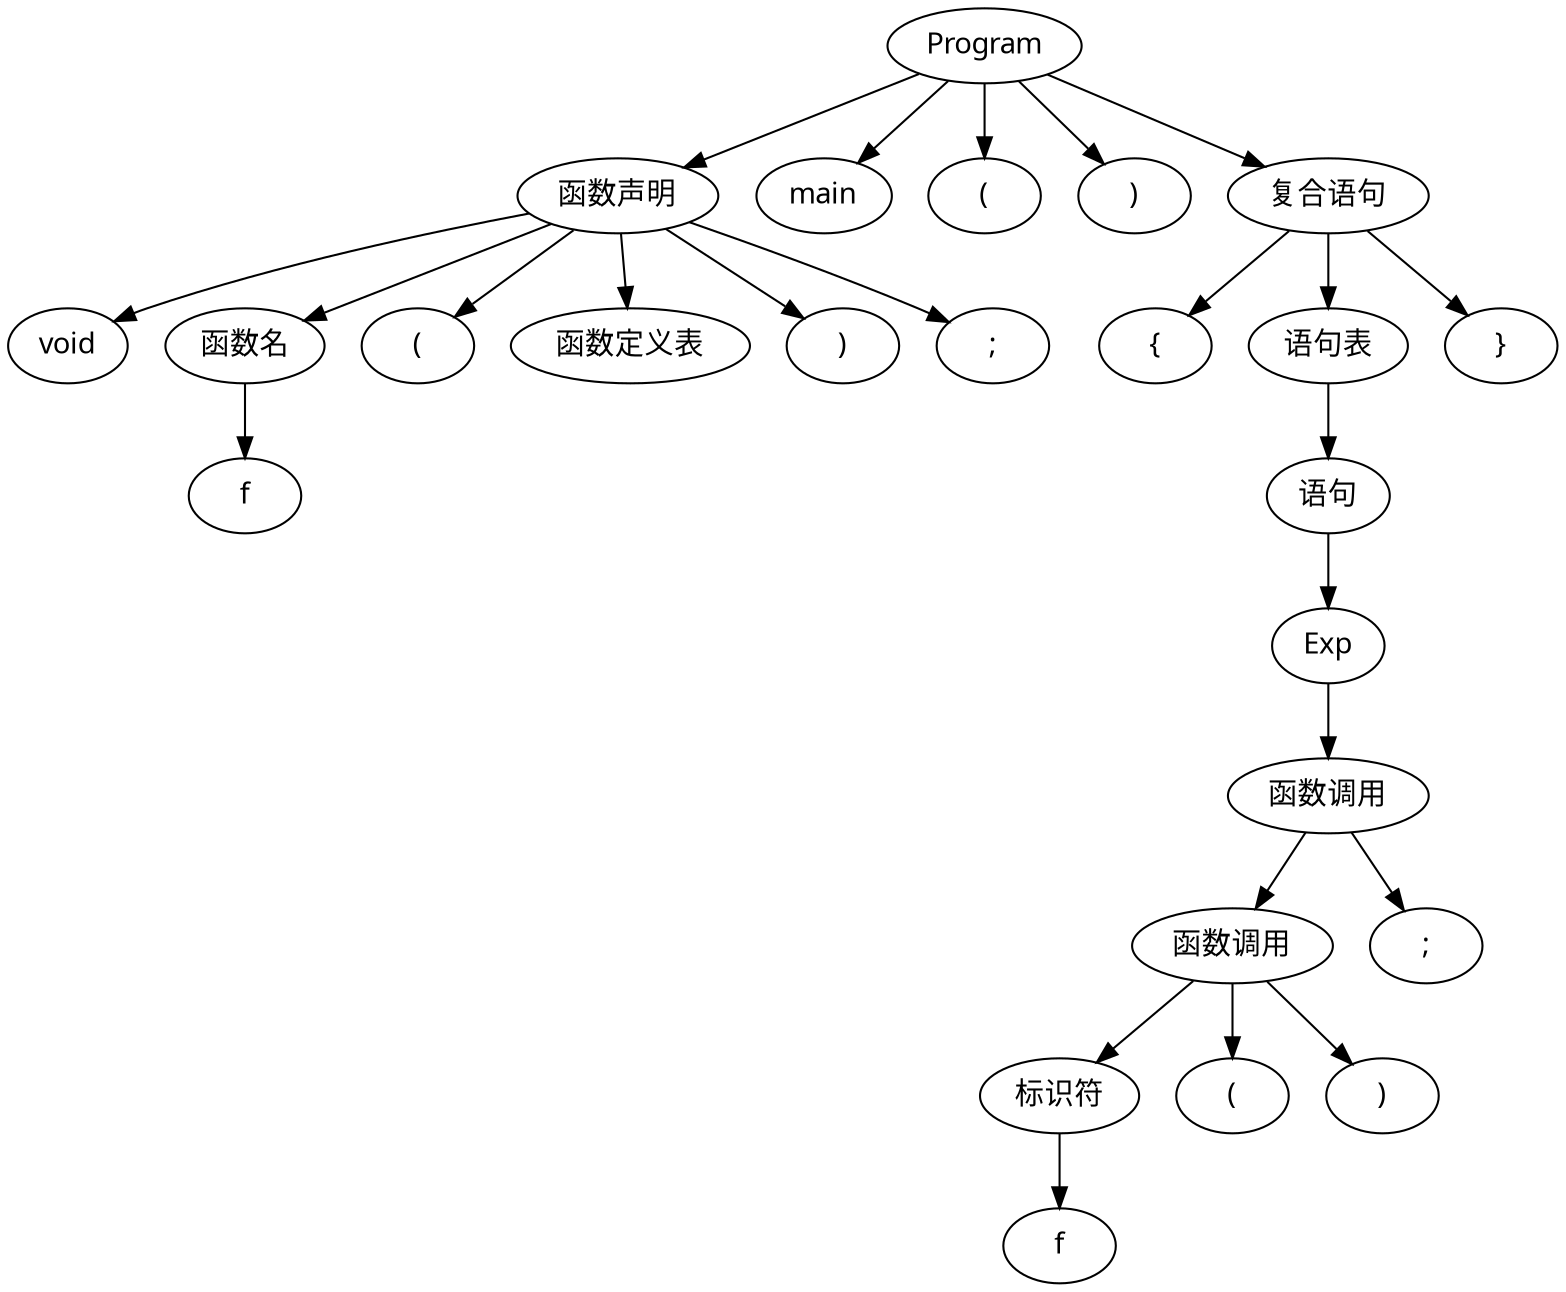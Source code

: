 // test3.1.txt
digraph {
	node [fontname="Microsoft YaHei"]
	1 [label=Program]
	2 [label="函数声明"]
	3 [label=void]
	4 [label="函数名"]
	5 [label=f]
	6 [label="("]
	7 [label="函数定义表"]
	8 [label=")"]
	9 [label=";"]
	10 [label=main]
	11 [label="("]
	12 [label=")"]
	13 [label="复合语句"]
	14 [label="{"]
	15 [label="语句表"]
	16 [label="语句"]
	17 [label=Exp]
	18 [label="函数调用"]
	19 [label="函数调用"]
	20 [label="标识符"]
	21 [label=f]
	22 [label="("]
	23 [label=")"]
	24 [label=";"]
	25 [label="}"]
	1 -> 2
	2 -> 3
	2 -> 4
	4 -> 5
	2 -> 6
	2 -> 7
	2 -> 8
	2 -> 9
	1 -> 10
	1 -> 11
	1 -> 12
	1 -> 13
	13 -> 14
	13 -> 15
	15 -> 16
	16 -> 17
	17 -> 18
	18 -> 19
	19 -> 20
	20 -> 21
	19 -> 22
	19 -> 23
	18 -> 24
	13 -> 25
}

